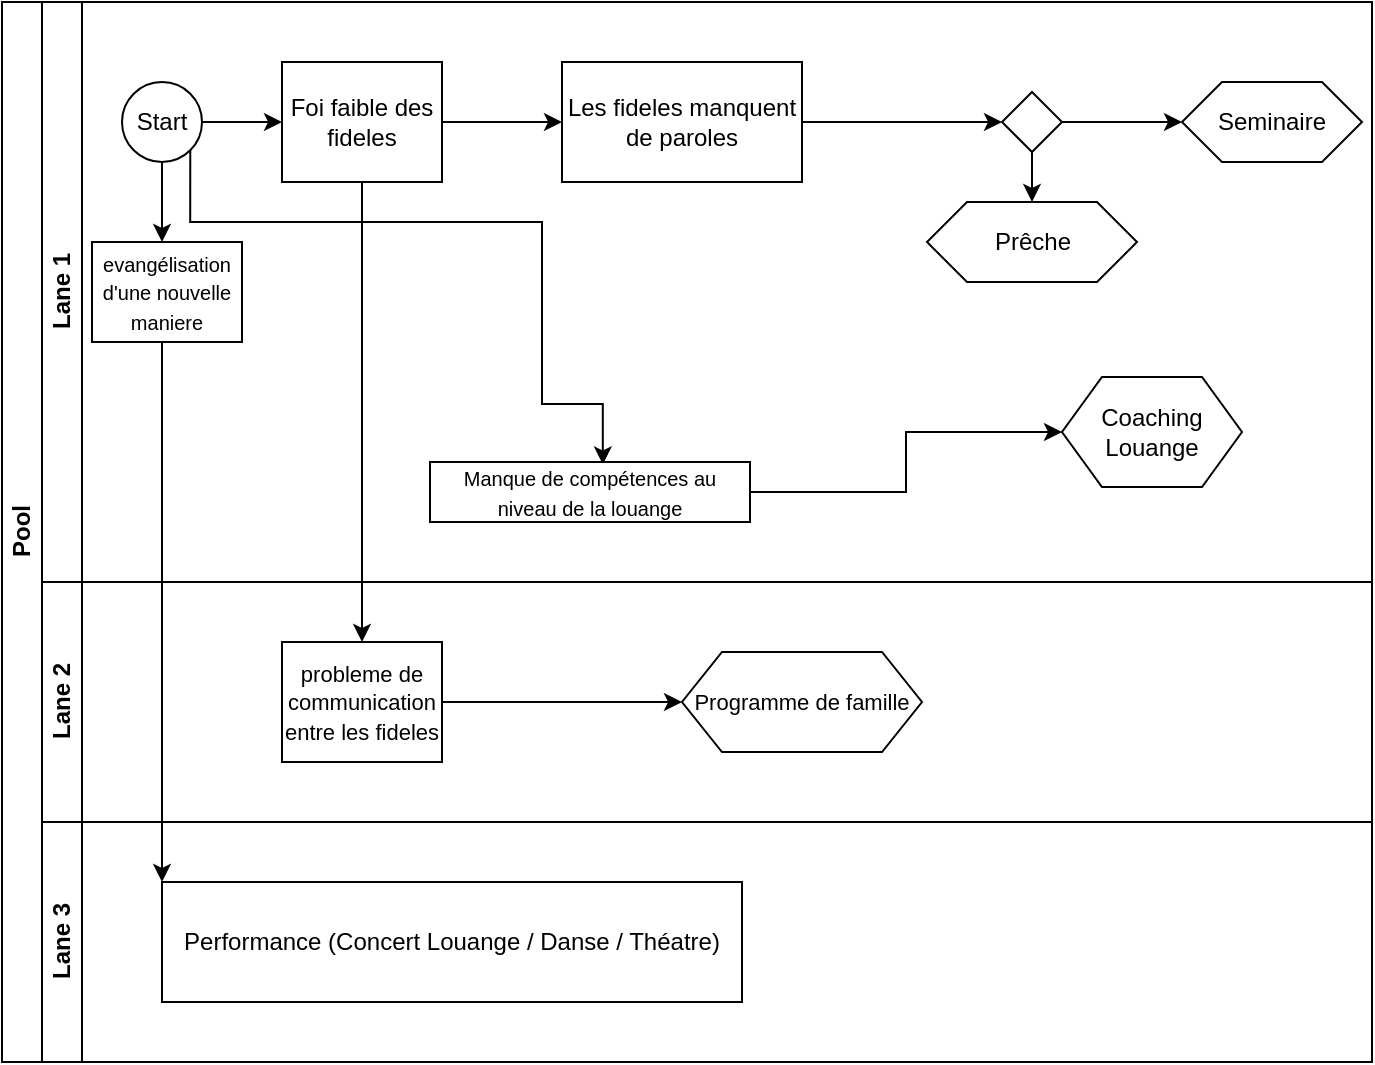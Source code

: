 <mxfile version="26.0.6">
  <diagram id="prtHgNgQTEPvFCAcTncT" name="Page-1">
    <mxGraphModel dx="1433" dy="580" grid="1" gridSize="10" guides="1" tooltips="1" connect="1" arrows="1" fold="1" page="1" pageScale="1" pageWidth="827" pageHeight="1169" math="0" shadow="0">
      <root>
        <mxCell id="0" />
        <mxCell id="1" parent="0" />
        <mxCell id="dNxyNK7c78bLwvsdeMH5-19" value="Pool" style="swimlane;html=1;childLayout=stackLayout;resizeParent=1;resizeParentMax=0;horizontal=0;startSize=20;horizontalStack=0;" parent="1" vertex="1">
          <mxGeometry x="120" y="120" width="685" height="530" as="geometry" />
        </mxCell>
        <mxCell id="dNxyNK7c78bLwvsdeMH5-20" value="Lane 1" style="swimlane;html=1;startSize=20;horizontal=0;" parent="dNxyNK7c78bLwvsdeMH5-19" vertex="1">
          <mxGeometry x="20" width="665" height="290" as="geometry">
            <mxRectangle x="20" width="430" height="30" as="alternateBounds" />
          </mxGeometry>
        </mxCell>
        <mxCell id="dNxyNK7c78bLwvsdeMH5-25" value="" style="edgeStyle=orthogonalEdgeStyle;rounded=0;orthogonalLoop=1;jettySize=auto;html=1;" parent="dNxyNK7c78bLwvsdeMH5-20" source="dNxyNK7c78bLwvsdeMH5-23" target="dNxyNK7c78bLwvsdeMH5-24" edge="1">
          <mxGeometry relative="1" as="geometry" />
        </mxCell>
        <mxCell id="Fb5x7yta4DqSz_n7XPCH-17" value="" style="edgeStyle=orthogonalEdgeStyle;rounded=0;orthogonalLoop=1;jettySize=auto;html=1;" edge="1" parent="dNxyNK7c78bLwvsdeMH5-20" source="dNxyNK7c78bLwvsdeMH5-23" target="Fb5x7yta4DqSz_n7XPCH-16">
          <mxGeometry relative="1" as="geometry">
            <Array as="points">
              <mxPoint x="60" y="110" />
              <mxPoint x="60" y="110" />
            </Array>
          </mxGeometry>
        </mxCell>
        <mxCell id="Fb5x7yta4DqSz_n7XPCH-23" style="edgeStyle=orthogonalEdgeStyle;rounded=0;orthogonalLoop=1;jettySize=auto;html=1;exitX=1;exitY=1;exitDx=0;exitDy=0;entryX=0.54;entryY=0.04;entryDx=0;entryDy=0;entryPerimeter=0;" edge="1" parent="dNxyNK7c78bLwvsdeMH5-20" source="dNxyNK7c78bLwvsdeMH5-23" target="Fb5x7yta4DqSz_n7XPCH-24">
          <mxGeometry relative="1" as="geometry">
            <mxPoint x="250" y="200" as="targetPoint" />
            <Array as="points">
              <mxPoint x="74" y="110" />
              <mxPoint x="250" y="110" />
              <mxPoint x="250" y="201" />
            </Array>
          </mxGeometry>
        </mxCell>
        <mxCell id="dNxyNK7c78bLwvsdeMH5-23" value="Start" style="ellipse;whiteSpace=wrap;html=1;" parent="dNxyNK7c78bLwvsdeMH5-20" vertex="1">
          <mxGeometry x="40" y="40" width="40" height="40" as="geometry" />
        </mxCell>
        <mxCell id="Fb5x7yta4DqSz_n7XPCH-2" value="" style="edgeStyle=orthogonalEdgeStyle;rounded=0;orthogonalLoop=1;jettySize=auto;html=1;" edge="1" parent="dNxyNK7c78bLwvsdeMH5-20" source="dNxyNK7c78bLwvsdeMH5-24" target="Fb5x7yta4DqSz_n7XPCH-1">
          <mxGeometry relative="1" as="geometry" />
        </mxCell>
        <mxCell id="dNxyNK7c78bLwvsdeMH5-24" value="Foi faible des fideles" style="rounded=0;whiteSpace=wrap;html=1;fontFamily=Helvetica;fontSize=12;fontColor=#000000;align=center;" parent="dNxyNK7c78bLwvsdeMH5-20" vertex="1">
          <mxGeometry x="120" y="30" width="80" height="60" as="geometry" />
        </mxCell>
        <mxCell id="Fb5x7yta4DqSz_n7XPCH-9" value="" style="edgeStyle=orthogonalEdgeStyle;rounded=0;orthogonalLoop=1;jettySize=auto;html=1;" edge="1" parent="dNxyNK7c78bLwvsdeMH5-20" source="Fb5x7yta4DqSz_n7XPCH-1" target="Fb5x7yta4DqSz_n7XPCH-8">
          <mxGeometry relative="1" as="geometry" />
        </mxCell>
        <mxCell id="Fb5x7yta4DqSz_n7XPCH-1" value="Les fideles manquent de paroles" style="rounded=0;whiteSpace=wrap;html=1;fontColor=#000000;" vertex="1" parent="dNxyNK7c78bLwvsdeMH5-20">
          <mxGeometry x="260" y="30" width="120" height="60" as="geometry" />
        </mxCell>
        <mxCell id="Fb5x7yta4DqSz_n7XPCH-11" value="" style="edgeStyle=orthogonalEdgeStyle;rounded=0;orthogonalLoop=1;jettySize=auto;html=1;" edge="1" parent="dNxyNK7c78bLwvsdeMH5-20" source="Fb5x7yta4DqSz_n7XPCH-8" target="Fb5x7yta4DqSz_n7XPCH-10">
          <mxGeometry relative="1" as="geometry" />
        </mxCell>
        <mxCell id="Fb5x7yta4DqSz_n7XPCH-13" value="" style="edgeStyle=orthogonalEdgeStyle;rounded=0;orthogonalLoop=1;jettySize=auto;html=1;" edge="1" parent="dNxyNK7c78bLwvsdeMH5-20" source="Fb5x7yta4DqSz_n7XPCH-8" target="Fb5x7yta4DqSz_n7XPCH-12">
          <mxGeometry relative="1" as="geometry" />
        </mxCell>
        <mxCell id="Fb5x7yta4DqSz_n7XPCH-8" value="" style="rhombus;whiteSpace=wrap;html=1;fontColor=#000000;rounded=0;" vertex="1" parent="dNxyNK7c78bLwvsdeMH5-20">
          <mxGeometry x="480" y="45" width="30" height="30" as="geometry" />
        </mxCell>
        <mxCell id="Fb5x7yta4DqSz_n7XPCH-10" value="Seminaire" style="shape=hexagon;perimeter=hexagonPerimeter2;whiteSpace=wrap;html=1;fixedSize=1;fontColor=#000000;rounded=0;" vertex="1" parent="dNxyNK7c78bLwvsdeMH5-20">
          <mxGeometry x="570" y="40" width="90" height="40" as="geometry" />
        </mxCell>
        <mxCell id="Fb5x7yta4DqSz_n7XPCH-12" value="Prêche" style="shape=hexagon;perimeter=hexagonPerimeter2;whiteSpace=wrap;html=1;fixedSize=1;fontColor=#000000;rounded=0;" vertex="1" parent="dNxyNK7c78bLwvsdeMH5-20">
          <mxGeometry x="442.5" y="100" width="105" height="40" as="geometry" />
        </mxCell>
        <mxCell id="Fb5x7yta4DqSz_n7XPCH-16" value="&lt;font style=&quot;font-size: 10px;&quot;&gt;evangélisation&lt;/font&gt;&lt;div&gt;&lt;font style=&quot;font-size: 10px;&quot;&gt;d&#39;une nouvelle maniere&lt;/font&gt;&lt;/div&gt;" style="whiteSpace=wrap;html=1;" vertex="1" parent="dNxyNK7c78bLwvsdeMH5-20">
          <mxGeometry x="25" y="120" width="75" height="50" as="geometry" />
        </mxCell>
        <mxCell id="Fb5x7yta4DqSz_n7XPCH-26" value="" style="edgeStyle=orthogonalEdgeStyle;rounded=0;orthogonalLoop=1;jettySize=auto;html=1;" edge="1" parent="dNxyNK7c78bLwvsdeMH5-20" source="Fb5x7yta4DqSz_n7XPCH-24" target="Fb5x7yta4DqSz_n7XPCH-25">
          <mxGeometry relative="1" as="geometry" />
        </mxCell>
        <mxCell id="Fb5x7yta4DqSz_n7XPCH-24" value="&lt;span style=&quot;font-size: 10px;&quot;&gt;Manque de compétences au niveau de la louange&lt;/span&gt;" style="whiteSpace=wrap;html=1;" vertex="1" parent="dNxyNK7c78bLwvsdeMH5-20">
          <mxGeometry x="194" y="230" width="160" height="30" as="geometry" />
        </mxCell>
        <mxCell id="Fb5x7yta4DqSz_n7XPCH-25" value="Coaching Louange" style="shape=hexagon;perimeter=hexagonPerimeter2;whiteSpace=wrap;html=1;fixedSize=1;" vertex="1" parent="dNxyNK7c78bLwvsdeMH5-20">
          <mxGeometry x="510" y="187.5" width="90" height="55" as="geometry" />
        </mxCell>
        <mxCell id="dNxyNK7c78bLwvsdeMH5-21" value="Lane 2" style="swimlane;html=1;startSize=20;horizontal=0;" parent="dNxyNK7c78bLwvsdeMH5-19" vertex="1">
          <mxGeometry x="20" y="290" width="665" height="120" as="geometry">
            <mxRectangle x="20" y="290" width="665" height="30" as="alternateBounds" />
          </mxGeometry>
        </mxCell>
        <mxCell id="Fb5x7yta4DqSz_n7XPCH-15" value="" style="edgeStyle=orthogonalEdgeStyle;rounded=0;orthogonalLoop=1;jettySize=auto;html=1;" edge="1" parent="dNxyNK7c78bLwvsdeMH5-21" source="dNxyNK7c78bLwvsdeMH5-26" target="Fb5x7yta4DqSz_n7XPCH-14">
          <mxGeometry relative="1" as="geometry" />
        </mxCell>
        <mxCell id="dNxyNK7c78bLwvsdeMH5-26" value="&lt;font style=&quot;font-size: 11px;&quot;&gt;probleme de communication entre les fideles&lt;/font&gt;" style="rounded=0;whiteSpace=wrap;html=1;fontFamily=Helvetica;fontSize=12;fontColor=#000000;align=center;" parent="dNxyNK7c78bLwvsdeMH5-21" vertex="1">
          <mxGeometry x="120" y="30" width="80" height="60" as="geometry" />
        </mxCell>
        <mxCell id="Fb5x7yta4DqSz_n7XPCH-14" value="&lt;font style=&quot;font-size: 11px;&quot;&gt;Programme de famille&lt;/font&gt;" style="shape=hexagon;perimeter=hexagonPerimeter2;whiteSpace=wrap;html=1;fixedSize=1;fontColor=#000000;rounded=0;" vertex="1" parent="dNxyNK7c78bLwvsdeMH5-21">
          <mxGeometry x="320" y="35" width="120" height="50" as="geometry" />
        </mxCell>
        <mxCell id="dNxyNK7c78bLwvsdeMH5-22" value="Lane 3" style="swimlane;html=1;startSize=20;horizontal=0;" parent="dNxyNK7c78bLwvsdeMH5-19" vertex="1">
          <mxGeometry x="20" y="410" width="665" height="120" as="geometry" />
        </mxCell>
        <mxCell id="Fb5x7yta4DqSz_n7XPCH-21" value="Performance (Concert Louange / Danse / Théatre)" style="whiteSpace=wrap;html=1;" vertex="1" parent="dNxyNK7c78bLwvsdeMH5-22">
          <mxGeometry x="60" y="30" width="290" height="60" as="geometry" />
        </mxCell>
        <mxCell id="Fb5x7yta4DqSz_n7XPCH-3" value="" style="edgeStyle=orthogonalEdgeStyle;rounded=0;orthogonalLoop=1;jettySize=auto;html=1;" edge="1" parent="dNxyNK7c78bLwvsdeMH5-19" source="dNxyNK7c78bLwvsdeMH5-24" target="dNxyNK7c78bLwvsdeMH5-26">
          <mxGeometry relative="1" as="geometry" />
        </mxCell>
        <mxCell id="Fb5x7yta4DqSz_n7XPCH-22" value="" style="edgeStyle=orthogonalEdgeStyle;rounded=0;orthogonalLoop=1;jettySize=auto;html=1;" edge="1" parent="dNxyNK7c78bLwvsdeMH5-19" source="Fb5x7yta4DqSz_n7XPCH-16" target="Fb5x7yta4DqSz_n7XPCH-21">
          <mxGeometry relative="1" as="geometry">
            <Array as="points">
              <mxPoint x="80" y="370" />
              <mxPoint x="80" y="370" />
            </Array>
          </mxGeometry>
        </mxCell>
      </root>
    </mxGraphModel>
  </diagram>
</mxfile>
